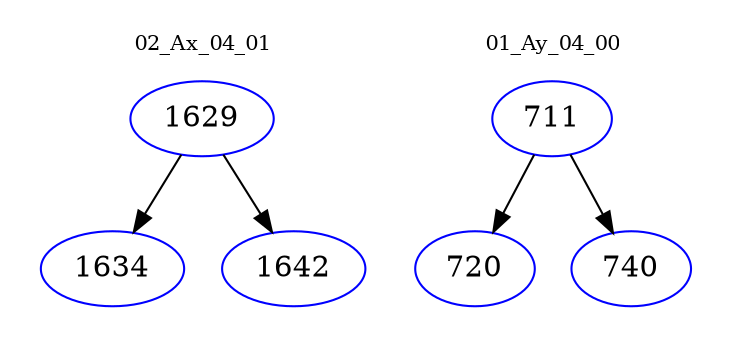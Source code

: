digraph{
subgraph cluster_0 {
color = white
label = "02_Ax_04_01";
fontsize=10;
T0_1629 [label="1629", color="blue"]
T0_1629 -> T0_1634 [color="black"]
T0_1634 [label="1634", color="blue"]
T0_1629 -> T0_1642 [color="black"]
T0_1642 [label="1642", color="blue"]
}
subgraph cluster_1 {
color = white
label = "01_Ay_04_00";
fontsize=10;
T1_711 [label="711", color="blue"]
T1_711 -> T1_720 [color="black"]
T1_720 [label="720", color="blue"]
T1_711 -> T1_740 [color="black"]
T1_740 [label="740", color="blue"]
}
}

